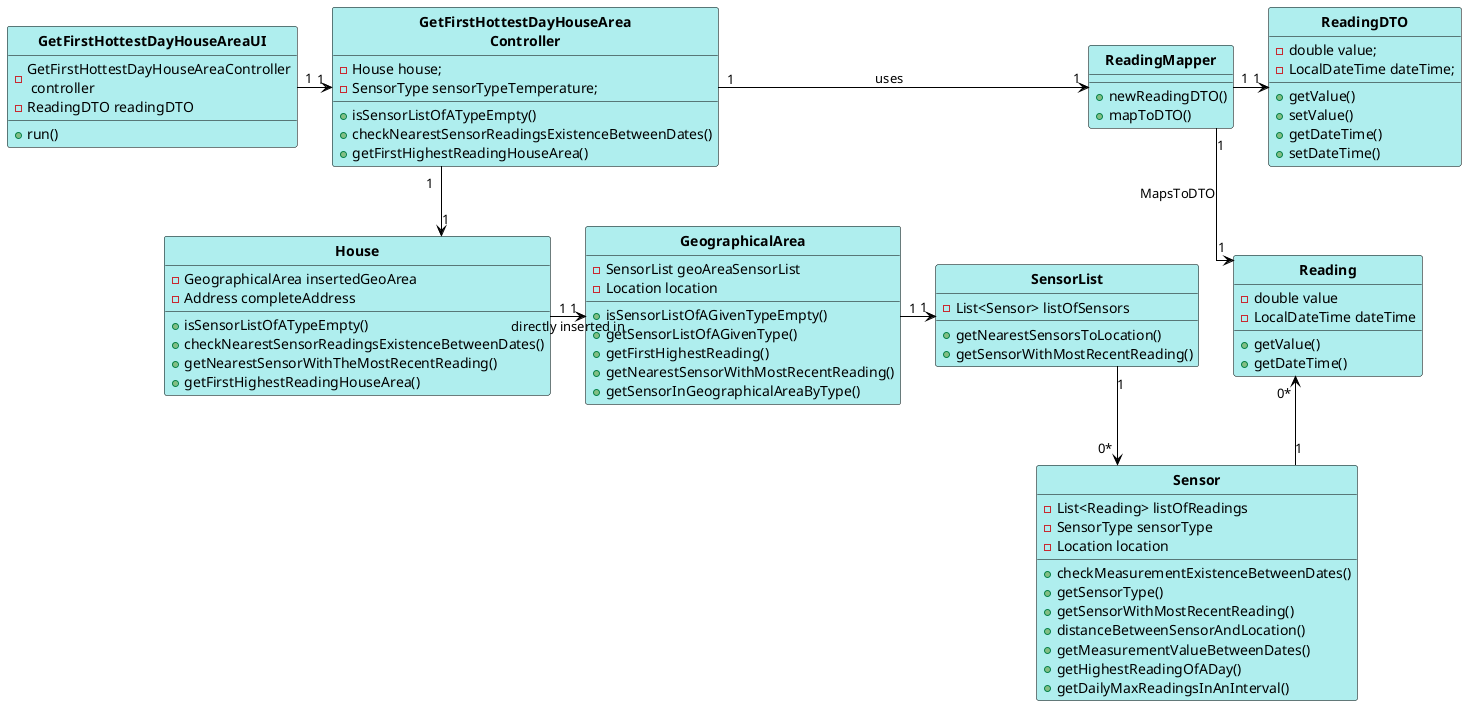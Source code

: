 @startuml
skinparam linetype ortho

skinparam class {
    BackgroundColor PaleTurquoise
    ArrowColor Black
    BorderColor Black
    FontStyle Bold
}

hide circle

GetFirstHottestDayHouseAreaUI "1" -> "1" GetFirstHottestDayHouseArea\nController
GetFirstHottestDayHouseArea\nController "1" --> "1" House
House "1" -> "1" GeographicalArea : directly inserted in
GeographicalArea "1" -> "1" SensorList
SensorList "1" --> "0*" Sensor
Sensor "1" -up-> "0*" Reading
ReadingMapper "1" --> "1" Reading : MapsToDTO
GetFirstHottestDayHouseArea\nController  "1" -> "1" ReadingMapper  : uses
ReadingMapper "1" -right-> "1" ReadingDTO



Class GetFirstHottestDayHouseAreaUI {
-GetFirstHottestDayHouseAreaController\n controller
-ReadingDTO readingDTO
+run()
}

Class GetFirstHottestDayHouseArea\nController {
- House house;
- SensorType sensorTypeTemperature;
+isSensorListOfATypeEmpty()
+checkNearestSensorReadingsExistenceBetweenDates()
+getFirstHighestReadingHouseArea()
}

Class House {
-GeographicalArea insertedGeoArea
-Address completeAddress
+isSensorListOfATypeEmpty()
+checkNearestSensorReadingsExistenceBetweenDates()
+getNearestSensorWithTheMostRecentReading()
+getFirstHighestReadingHouseArea()
}

Class GeographicalArea {
-SensorList geoAreaSensorList
-Location location
+isSensorListOfAGivenTypeEmpty()
+getSensorListOfAGivenType()
+getFirstHighestReading()
+getNearestSensorWithMostRecentReading()
+getSensorInGeographicalAreaByType()
}

Class SensorList {
-List<Sensor> listOfSensors
+getNearestSensorsToLocation()
+getSensorWithMostRecentReading()
}

Class Sensor {
-List<Reading> listOfReadings
-SensorType sensorType
-Location location
+checkMeasurementExistenceBetweenDates()
+getSensorType()
+getSensorWithMostRecentReading()
+distanceBetweenSensorAndLocation()
+getMeasurementValueBetweenDates()
+getHighestReadingOfADay()
+getDailyMaxReadingsInAnInterval()
}

Class Reading {
-double value
-LocalDateTime dateTime
+getValue()
+getDateTime()
}

Class ReadingMapper{
+newReadingDTO()
+mapToDTO()
}

Class ReadingDTO{
-double value;
-LocalDateTime dateTime;
+getValue()
+setValue()
+getDateTime()
+setDateTime()
}

@enduml

